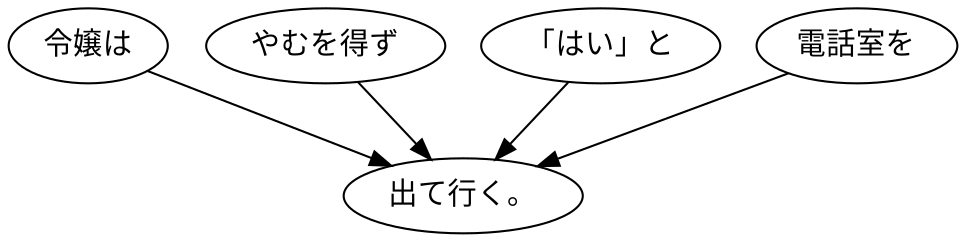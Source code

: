 digraph graph1919 {
	node0 [label="令嬢は"];
	node1 [label="やむを得ず"];
	node2 [label="「はい」と"];
	node3 [label="電話室を"];
	node4 [label="出て行く。"];
	node0 -> node4;
	node1 -> node4;
	node2 -> node4;
	node3 -> node4;
}
